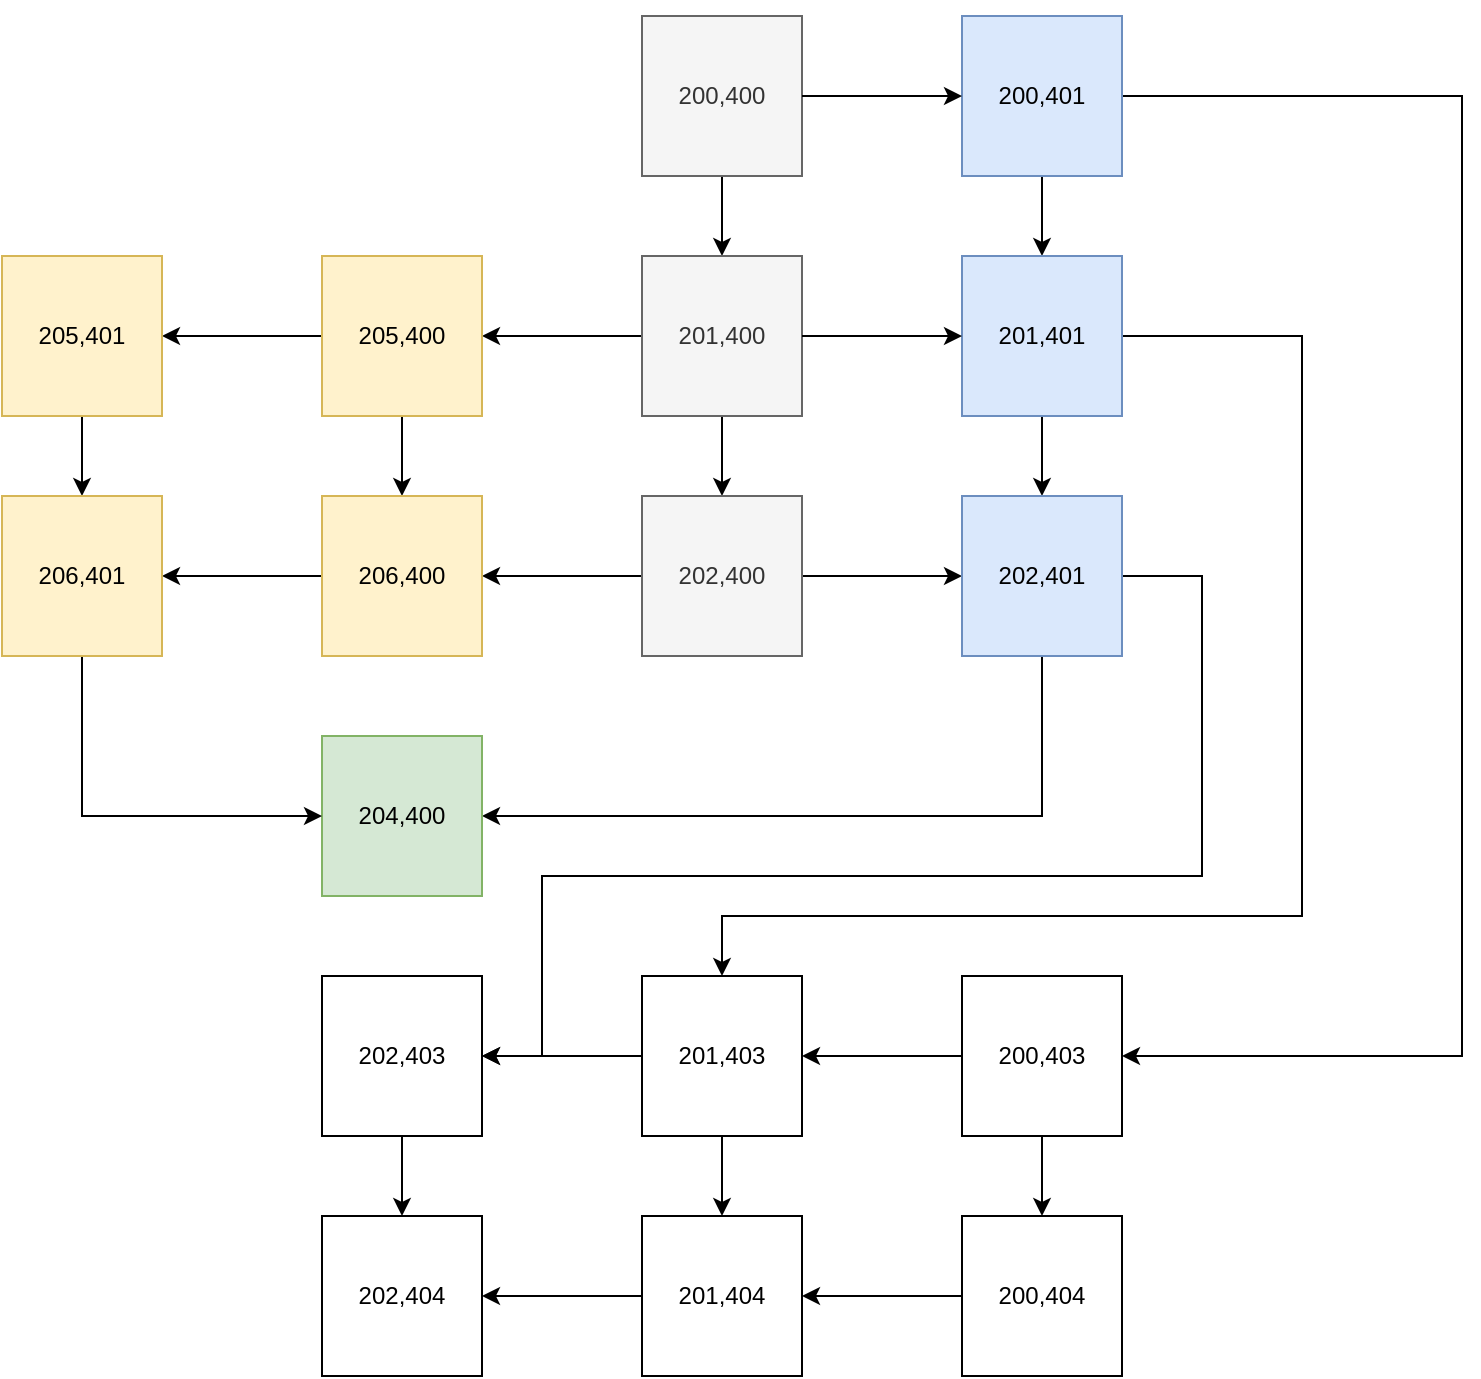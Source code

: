<mxfile version="26.0.5">
  <diagram name="Sayfa -1" id="rt4rzsd_kUnmTgCIrP4J">
    <mxGraphModel dx="1434" dy="780" grid="1" gridSize="10" guides="1" tooltips="1" connect="1" arrows="1" fold="1" page="1" pageScale="1" pageWidth="827" pageHeight="1169" math="0" shadow="0">
      <root>
        <mxCell id="0" />
        <mxCell id="1" parent="0" />
        <mxCell id="Jg-Q7u7jgiy3Y-VFD5Qe-31" style="edgeStyle=orthogonalEdgeStyle;rounded=0;orthogonalLoop=1;jettySize=auto;html=1;entryX=0.5;entryY=0;entryDx=0;entryDy=0;" edge="1" parent="1" target="Jg-Q7u7jgiy3Y-VFD5Qe-4">
          <mxGeometry relative="1" as="geometry">
            <mxPoint x="520" y="80" as="sourcePoint" />
            <Array as="points">
              <mxPoint x="560" y="80" />
            </Array>
          </mxGeometry>
        </mxCell>
        <mxCell id="Jg-Q7u7jgiy3Y-VFD5Qe-32" style="edgeStyle=orthogonalEdgeStyle;rounded=0;orthogonalLoop=1;jettySize=auto;html=1;entryX=0.5;entryY=0;entryDx=0;entryDy=0;" edge="1" parent="1" source="Jg-Q7u7jgiy3Y-VFD5Qe-1" target="Jg-Q7u7jgiy3Y-VFD5Qe-2">
          <mxGeometry relative="1" as="geometry" />
        </mxCell>
        <mxCell id="Jg-Q7u7jgiy3Y-VFD5Qe-1" value="200,400" style="whiteSpace=wrap;html=1;aspect=fixed;fillColor=#f5f5f5;fontColor=#333333;strokeColor=#666666;" vertex="1" parent="1">
          <mxGeometry x="360" y="40" width="80" height="80" as="geometry" />
        </mxCell>
        <mxCell id="Jg-Q7u7jgiy3Y-VFD5Qe-10" style="edgeStyle=orthogonalEdgeStyle;rounded=0;orthogonalLoop=1;jettySize=auto;html=1;" edge="1" parent="1" source="Jg-Q7u7jgiy3Y-VFD5Qe-2" target="Jg-Q7u7jgiy3Y-VFD5Qe-5">
          <mxGeometry relative="1" as="geometry" />
        </mxCell>
        <mxCell id="Jg-Q7u7jgiy3Y-VFD5Qe-47" style="edgeStyle=orthogonalEdgeStyle;rounded=0;orthogonalLoop=1;jettySize=auto;html=1;entryX=1;entryY=0.5;entryDx=0;entryDy=0;" edge="1" parent="1" source="Jg-Q7u7jgiy3Y-VFD5Qe-2" target="Jg-Q7u7jgiy3Y-VFD5Qe-46">
          <mxGeometry relative="1" as="geometry" />
        </mxCell>
        <mxCell id="Jg-Q7u7jgiy3Y-VFD5Qe-2" value="201,400" style="whiteSpace=wrap;html=1;aspect=fixed;fillColor=#f5f5f5;fontColor=#333333;strokeColor=#666666;" vertex="1" parent="1">
          <mxGeometry x="360" y="160" width="80" height="80" as="geometry" />
        </mxCell>
        <mxCell id="Jg-Q7u7jgiy3Y-VFD5Qe-62" value="" style="edgeStyle=orthogonalEdgeStyle;rounded=0;orthogonalLoop=1;jettySize=auto;html=1;" edge="1" parent="1" source="Jg-Q7u7jgiy3Y-VFD5Qe-4" target="Jg-Q7u7jgiy3Y-VFD5Qe-6">
          <mxGeometry relative="1" as="geometry" />
        </mxCell>
        <mxCell id="Jg-Q7u7jgiy3Y-VFD5Qe-82" style="edgeStyle=orthogonalEdgeStyle;rounded=0;orthogonalLoop=1;jettySize=auto;html=1;entryX=1;entryY=0.5;entryDx=0;entryDy=0;" edge="1" parent="1" source="Jg-Q7u7jgiy3Y-VFD5Qe-4" target="Jg-Q7u7jgiy3Y-VFD5Qe-68">
          <mxGeometry relative="1" as="geometry">
            <Array as="points">
              <mxPoint x="770" y="80" />
              <mxPoint x="770" y="560" />
            </Array>
          </mxGeometry>
        </mxCell>
        <mxCell id="Jg-Q7u7jgiy3Y-VFD5Qe-4" value="200,401" style="whiteSpace=wrap;html=1;aspect=fixed;fillColor=#dae8fc;strokeColor=#6c8ebf;" vertex="1" parent="1">
          <mxGeometry x="520" y="40" width="80" height="80" as="geometry" />
        </mxCell>
        <mxCell id="Jg-Q7u7jgiy3Y-VFD5Qe-64" value="" style="edgeStyle=orthogonalEdgeStyle;rounded=0;orthogonalLoop=1;jettySize=auto;html=1;" edge="1" parent="1" source="Jg-Q7u7jgiy3Y-VFD5Qe-5" target="Jg-Q7u7jgiy3Y-VFD5Qe-8">
          <mxGeometry relative="1" as="geometry" />
        </mxCell>
        <mxCell id="Jg-Q7u7jgiy3Y-VFD5Qe-67" style="edgeStyle=orthogonalEdgeStyle;rounded=0;orthogonalLoop=1;jettySize=auto;html=1;entryX=1;entryY=0.5;entryDx=0;entryDy=0;" edge="1" parent="1" source="Jg-Q7u7jgiy3Y-VFD5Qe-5" target="Jg-Q7u7jgiy3Y-VFD5Qe-48">
          <mxGeometry relative="1" as="geometry" />
        </mxCell>
        <mxCell id="Jg-Q7u7jgiy3Y-VFD5Qe-5" value="202,400" style="whiteSpace=wrap;html=1;aspect=fixed;fillColor=#f5f5f5;fontColor=#333333;strokeColor=#666666;" vertex="1" parent="1">
          <mxGeometry x="360" y="280" width="80" height="80" as="geometry" />
        </mxCell>
        <mxCell id="Jg-Q7u7jgiy3Y-VFD5Qe-63" value="" style="edgeStyle=orthogonalEdgeStyle;rounded=0;orthogonalLoop=1;jettySize=auto;html=1;" edge="1" parent="1" source="Jg-Q7u7jgiy3Y-VFD5Qe-6" target="Jg-Q7u7jgiy3Y-VFD5Qe-8">
          <mxGeometry relative="1" as="geometry" />
        </mxCell>
        <mxCell id="Jg-Q7u7jgiy3Y-VFD5Qe-83" style="edgeStyle=orthogonalEdgeStyle;rounded=0;orthogonalLoop=1;jettySize=auto;html=1;" edge="1" parent="1" source="Jg-Q7u7jgiy3Y-VFD5Qe-6" target="Jg-Q7u7jgiy3Y-VFD5Qe-71">
          <mxGeometry relative="1" as="geometry">
            <Array as="points">
              <mxPoint x="690" y="200" />
              <mxPoint x="690" y="490" />
              <mxPoint x="400" y="490" />
            </Array>
          </mxGeometry>
        </mxCell>
        <mxCell id="Jg-Q7u7jgiy3Y-VFD5Qe-6" value="201,401" style="whiteSpace=wrap;html=1;aspect=fixed;fillColor=#dae8fc;strokeColor=#6c8ebf;" vertex="1" parent="1">
          <mxGeometry x="520" y="160" width="80" height="80" as="geometry" />
        </mxCell>
        <mxCell id="Jg-Q7u7jgiy3Y-VFD5Qe-66" style="edgeStyle=orthogonalEdgeStyle;rounded=0;orthogonalLoop=1;jettySize=auto;html=1;entryX=1;entryY=0.5;entryDx=0;entryDy=0;" edge="1" parent="1" source="Jg-Q7u7jgiy3Y-VFD5Qe-8" target="Jg-Q7u7jgiy3Y-VFD5Qe-13">
          <mxGeometry relative="1" as="geometry">
            <Array as="points">
              <mxPoint x="560" y="440" />
            </Array>
          </mxGeometry>
        </mxCell>
        <mxCell id="Jg-Q7u7jgiy3Y-VFD5Qe-84" style="edgeStyle=orthogonalEdgeStyle;rounded=0;orthogonalLoop=1;jettySize=auto;html=1;exitX=0.5;exitY=1;exitDx=0;exitDy=0;" edge="1" parent="1" source="Jg-Q7u7jgiy3Y-VFD5Qe-8" target="Jg-Q7u7jgiy3Y-VFD5Qe-73">
          <mxGeometry relative="1" as="geometry">
            <Array as="points">
              <mxPoint x="560" y="320" />
              <mxPoint x="640" y="320" />
              <mxPoint x="640" y="470" />
              <mxPoint x="310" y="470" />
              <mxPoint x="310" y="560" />
            </Array>
          </mxGeometry>
        </mxCell>
        <mxCell id="Jg-Q7u7jgiy3Y-VFD5Qe-8" value="202,401" style="whiteSpace=wrap;html=1;aspect=fixed;fillColor=#dae8fc;strokeColor=#6c8ebf;" vertex="1" parent="1">
          <mxGeometry x="520" y="280" width="80" height="80" as="geometry" />
        </mxCell>
        <mxCell id="Jg-Q7u7jgiy3Y-VFD5Qe-13" value="204,400" style="whiteSpace=wrap;html=1;aspect=fixed;fillColor=#d5e8d4;strokeColor=#82b366;" vertex="1" parent="1">
          <mxGeometry x="200" y="400" width="80" height="80" as="geometry" />
        </mxCell>
        <mxCell id="Jg-Q7u7jgiy3Y-VFD5Qe-18" style="edgeStyle=orthogonalEdgeStyle;rounded=0;orthogonalLoop=1;jettySize=auto;html=1;entryX=0;entryY=0.5;entryDx=0;entryDy=0;" edge="1" parent="1" source="Jg-Q7u7jgiy3Y-VFD5Qe-2" target="Jg-Q7u7jgiy3Y-VFD5Qe-6">
          <mxGeometry relative="1" as="geometry">
            <Array as="points">
              <mxPoint x="500" y="200" />
              <mxPoint x="500" y="200" />
            </Array>
          </mxGeometry>
        </mxCell>
        <mxCell id="Jg-Q7u7jgiy3Y-VFD5Qe-49" value="" style="edgeStyle=orthogonalEdgeStyle;rounded=0;orthogonalLoop=1;jettySize=auto;html=1;" edge="1" parent="1" source="Jg-Q7u7jgiy3Y-VFD5Qe-46" target="Jg-Q7u7jgiy3Y-VFD5Qe-48">
          <mxGeometry relative="1" as="geometry" />
        </mxCell>
        <mxCell id="Jg-Q7u7jgiy3Y-VFD5Qe-57" style="edgeStyle=orthogonalEdgeStyle;rounded=0;orthogonalLoop=1;jettySize=auto;html=1;entryX=1;entryY=0.5;entryDx=0;entryDy=0;" edge="1" parent="1" source="Jg-Q7u7jgiy3Y-VFD5Qe-46" target="Jg-Q7u7jgiy3Y-VFD5Qe-50">
          <mxGeometry relative="1" as="geometry" />
        </mxCell>
        <mxCell id="Jg-Q7u7jgiy3Y-VFD5Qe-46" value="205,400" style="whiteSpace=wrap;html=1;aspect=fixed;fillColor=#fff2cc;strokeColor=#d6b656;" vertex="1" parent="1">
          <mxGeometry x="200" y="160" width="80" height="80" as="geometry" />
        </mxCell>
        <mxCell id="Jg-Q7u7jgiy3Y-VFD5Qe-61" value="" style="edgeStyle=orthogonalEdgeStyle;rounded=0;orthogonalLoop=1;jettySize=auto;html=1;" edge="1" parent="1" source="Jg-Q7u7jgiy3Y-VFD5Qe-48" target="Jg-Q7u7jgiy3Y-VFD5Qe-51">
          <mxGeometry relative="1" as="geometry" />
        </mxCell>
        <mxCell id="Jg-Q7u7jgiy3Y-VFD5Qe-48" value="206,400" style="whiteSpace=wrap;html=1;aspect=fixed;fillColor=#fff2cc;strokeColor=#d6b656;" vertex="1" parent="1">
          <mxGeometry x="200" y="280" width="80" height="80" as="geometry" />
        </mxCell>
        <mxCell id="Jg-Q7u7jgiy3Y-VFD5Qe-58" value="" style="edgeStyle=orthogonalEdgeStyle;rounded=0;orthogonalLoop=1;jettySize=auto;html=1;" edge="1" parent="1" source="Jg-Q7u7jgiy3Y-VFD5Qe-50" target="Jg-Q7u7jgiy3Y-VFD5Qe-51">
          <mxGeometry relative="1" as="geometry" />
        </mxCell>
        <mxCell id="Jg-Q7u7jgiy3Y-VFD5Qe-50" value="205,401" style="whiteSpace=wrap;html=1;aspect=fixed;fillColor=#fff2cc;strokeColor=#d6b656;" vertex="1" parent="1">
          <mxGeometry x="40" y="160" width="80" height="80" as="geometry" />
        </mxCell>
        <mxCell id="Jg-Q7u7jgiy3Y-VFD5Qe-56" style="edgeStyle=orthogonalEdgeStyle;rounded=0;orthogonalLoop=1;jettySize=auto;html=1;entryX=0;entryY=0.5;entryDx=0;entryDy=0;" edge="1" parent="1" source="Jg-Q7u7jgiy3Y-VFD5Qe-51" target="Jg-Q7u7jgiy3Y-VFD5Qe-13">
          <mxGeometry relative="1" as="geometry">
            <Array as="points">
              <mxPoint x="80" y="440" />
            </Array>
          </mxGeometry>
        </mxCell>
        <mxCell id="Jg-Q7u7jgiy3Y-VFD5Qe-51" value="206,401" style="whiteSpace=wrap;html=1;aspect=fixed;fillColor=#fff2cc;strokeColor=#d6b656;" vertex="1" parent="1">
          <mxGeometry x="40" y="280" width="80" height="80" as="geometry" />
        </mxCell>
        <mxCell id="Jg-Q7u7jgiy3Y-VFD5Qe-59" value="" style="edgeStyle=orthogonalEdgeStyle;rounded=0;orthogonalLoop=1;jettySize=auto;html=1;entryX=0;entryY=0.5;entryDx=0;entryDy=0;" edge="1" parent="1" source="Jg-Q7u7jgiy3Y-VFD5Qe-1" target="Jg-Q7u7jgiy3Y-VFD5Qe-4">
          <mxGeometry relative="1" as="geometry">
            <mxPoint x="440" y="80" as="sourcePoint" />
            <mxPoint x="480" y="40" as="targetPoint" />
            <Array as="points" />
          </mxGeometry>
        </mxCell>
        <mxCell id="Jg-Q7u7jgiy3Y-VFD5Qe-77" style="edgeStyle=orthogonalEdgeStyle;rounded=0;orthogonalLoop=1;jettySize=auto;html=1;exitX=0;exitY=0.5;exitDx=0;exitDy=0;entryX=1;entryY=0.5;entryDx=0;entryDy=0;" edge="1" parent="1" source="Jg-Q7u7jgiy3Y-VFD5Qe-68" target="Jg-Q7u7jgiy3Y-VFD5Qe-71">
          <mxGeometry relative="1" as="geometry">
            <Array as="points">
              <mxPoint x="480" y="560" />
              <mxPoint x="480" y="560" />
            </Array>
          </mxGeometry>
        </mxCell>
        <mxCell id="Jg-Q7u7jgiy3Y-VFD5Qe-79" style="edgeStyle=orthogonalEdgeStyle;rounded=0;orthogonalLoop=1;jettySize=auto;html=1;exitX=0.5;exitY=1;exitDx=0;exitDy=0;entryX=0.5;entryY=0;entryDx=0;entryDy=0;" edge="1" parent="1" source="Jg-Q7u7jgiy3Y-VFD5Qe-68" target="Jg-Q7u7jgiy3Y-VFD5Qe-69">
          <mxGeometry relative="1" as="geometry" />
        </mxCell>
        <mxCell id="Jg-Q7u7jgiy3Y-VFD5Qe-68" value="200,403" style="whiteSpace=wrap;html=1;aspect=fixed;" vertex="1" parent="1">
          <mxGeometry x="520" y="520" width="80" height="80" as="geometry" />
        </mxCell>
        <mxCell id="Jg-Q7u7jgiy3Y-VFD5Qe-80" style="edgeStyle=orthogonalEdgeStyle;rounded=0;orthogonalLoop=1;jettySize=auto;html=1;exitX=0;exitY=0.5;exitDx=0;exitDy=0;entryX=1;entryY=0.5;entryDx=0;entryDy=0;" edge="1" parent="1" source="Jg-Q7u7jgiy3Y-VFD5Qe-69" target="Jg-Q7u7jgiy3Y-VFD5Qe-72">
          <mxGeometry relative="1" as="geometry" />
        </mxCell>
        <mxCell id="Jg-Q7u7jgiy3Y-VFD5Qe-69" value="200,404" style="whiteSpace=wrap;html=1;aspect=fixed;" vertex="1" parent="1">
          <mxGeometry x="520" y="640" width="80" height="80" as="geometry" />
        </mxCell>
        <mxCell id="Jg-Q7u7jgiy3Y-VFD5Qe-76" style="edgeStyle=orthogonalEdgeStyle;rounded=0;orthogonalLoop=1;jettySize=auto;html=1;exitX=0;exitY=0.5;exitDx=0;exitDy=0;entryX=1;entryY=0.5;entryDx=0;entryDy=0;" edge="1" parent="1" source="Jg-Q7u7jgiy3Y-VFD5Qe-71" target="Jg-Q7u7jgiy3Y-VFD5Qe-73">
          <mxGeometry relative="1" as="geometry" />
        </mxCell>
        <mxCell id="Jg-Q7u7jgiy3Y-VFD5Qe-78" style="edgeStyle=orthogonalEdgeStyle;rounded=0;orthogonalLoop=1;jettySize=auto;html=1;exitX=0.5;exitY=1;exitDx=0;exitDy=0;entryX=0.5;entryY=0;entryDx=0;entryDy=0;" edge="1" parent="1" source="Jg-Q7u7jgiy3Y-VFD5Qe-71" target="Jg-Q7u7jgiy3Y-VFD5Qe-72">
          <mxGeometry relative="1" as="geometry" />
        </mxCell>
        <mxCell id="Jg-Q7u7jgiy3Y-VFD5Qe-71" value="201,403" style="whiteSpace=wrap;html=1;aspect=fixed;" vertex="1" parent="1">
          <mxGeometry x="360" y="520" width="80" height="80" as="geometry" />
        </mxCell>
        <mxCell id="Jg-Q7u7jgiy3Y-VFD5Qe-81" style="edgeStyle=orthogonalEdgeStyle;rounded=0;orthogonalLoop=1;jettySize=auto;html=1;exitX=0;exitY=0.5;exitDx=0;exitDy=0;entryX=1;entryY=0.5;entryDx=0;entryDy=0;" edge="1" parent="1" source="Jg-Q7u7jgiy3Y-VFD5Qe-72" target="Jg-Q7u7jgiy3Y-VFD5Qe-74">
          <mxGeometry relative="1" as="geometry" />
        </mxCell>
        <mxCell id="Jg-Q7u7jgiy3Y-VFD5Qe-72" value="201,404" style="whiteSpace=wrap;html=1;aspect=fixed;" vertex="1" parent="1">
          <mxGeometry x="360" y="640" width="80" height="80" as="geometry" />
        </mxCell>
        <mxCell id="Jg-Q7u7jgiy3Y-VFD5Qe-75" style="edgeStyle=orthogonalEdgeStyle;rounded=0;orthogonalLoop=1;jettySize=auto;html=1;exitX=0.5;exitY=1;exitDx=0;exitDy=0;entryX=0.5;entryY=0;entryDx=0;entryDy=0;" edge="1" parent="1" source="Jg-Q7u7jgiy3Y-VFD5Qe-73" target="Jg-Q7u7jgiy3Y-VFD5Qe-74">
          <mxGeometry relative="1" as="geometry" />
        </mxCell>
        <mxCell id="Jg-Q7u7jgiy3Y-VFD5Qe-73" value="202,403" style="whiteSpace=wrap;html=1;aspect=fixed;" vertex="1" parent="1">
          <mxGeometry x="200" y="520" width="80" height="80" as="geometry" />
        </mxCell>
        <mxCell id="Jg-Q7u7jgiy3Y-VFD5Qe-74" value="202,404" style="whiteSpace=wrap;html=1;aspect=fixed;" vertex="1" parent="1">
          <mxGeometry x="200" y="640" width="80" height="80" as="geometry" />
        </mxCell>
      </root>
    </mxGraphModel>
  </diagram>
</mxfile>
